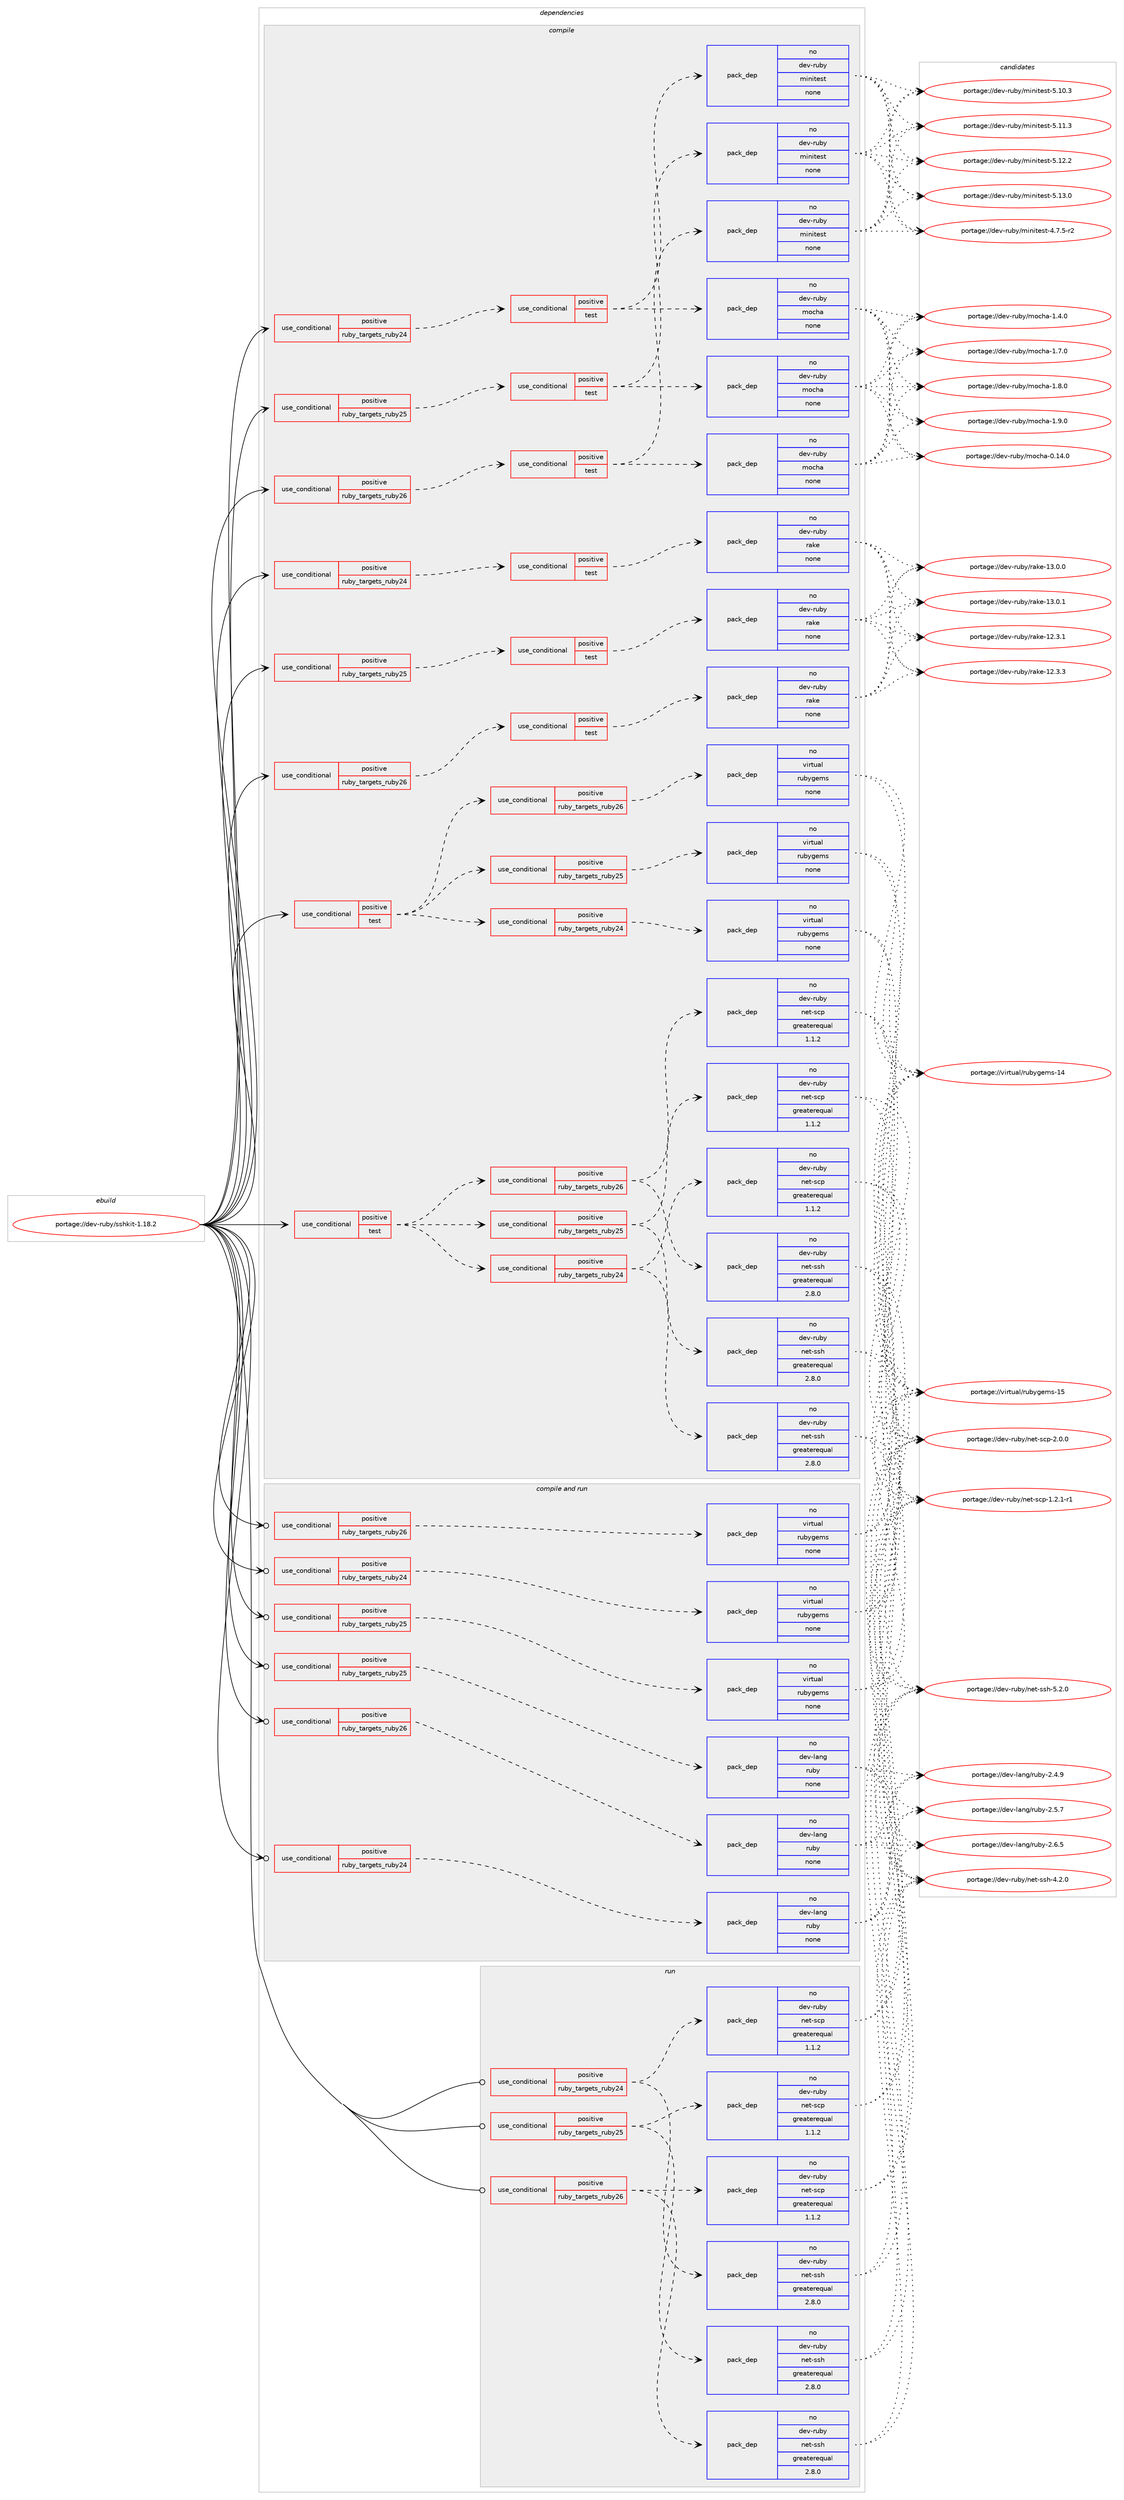digraph prolog {

# *************
# Graph options
# *************

newrank=true;
concentrate=true;
compound=true;
graph [rankdir=LR,fontname=Helvetica,fontsize=10,ranksep=1.5];#, ranksep=2.5, nodesep=0.2];
edge  [arrowhead=vee];
node  [fontname=Helvetica,fontsize=10];

# **********
# The ebuild
# **********

subgraph cluster_leftcol {
color=gray;
rank=same;
label=<<i>ebuild</i>>;
id [label="portage://dev-ruby/sshkit-1.18.2", color=red, width=4, href="../dev-ruby/sshkit-1.18.2.svg"];
}

# ****************
# The dependencies
# ****************

subgraph cluster_midcol {
color=gray;
label=<<i>dependencies</i>>;
subgraph cluster_compile {
fillcolor="#eeeeee";
style=filled;
label=<<i>compile</i>>;
subgraph cond67297 {
dependency251595 [label=<<TABLE BORDER="0" CELLBORDER="1" CELLSPACING="0" CELLPADDING="4"><TR><TD ROWSPAN="3" CELLPADDING="10">use_conditional</TD></TR><TR><TD>positive</TD></TR><TR><TD>ruby_targets_ruby24</TD></TR></TABLE>>, shape=none, color=red];
subgraph cond67298 {
dependency251596 [label=<<TABLE BORDER="0" CELLBORDER="1" CELLSPACING="0" CELLPADDING="4"><TR><TD ROWSPAN="3" CELLPADDING="10">use_conditional</TD></TR><TR><TD>positive</TD></TR><TR><TD>test</TD></TR></TABLE>>, shape=none, color=red];
subgraph pack180737 {
dependency251597 [label=<<TABLE BORDER="0" CELLBORDER="1" CELLSPACING="0" CELLPADDING="4" WIDTH="220"><TR><TD ROWSPAN="6" CELLPADDING="30">pack_dep</TD></TR><TR><TD WIDTH="110">no</TD></TR><TR><TD>dev-ruby</TD></TR><TR><TD>minitest</TD></TR><TR><TD>none</TD></TR><TR><TD></TD></TR></TABLE>>, shape=none, color=blue];
}
dependency251596:e -> dependency251597:w [weight=20,style="dashed",arrowhead="vee"];
subgraph pack180738 {
dependency251598 [label=<<TABLE BORDER="0" CELLBORDER="1" CELLSPACING="0" CELLPADDING="4" WIDTH="220"><TR><TD ROWSPAN="6" CELLPADDING="30">pack_dep</TD></TR><TR><TD WIDTH="110">no</TD></TR><TR><TD>dev-ruby</TD></TR><TR><TD>mocha</TD></TR><TR><TD>none</TD></TR><TR><TD></TD></TR></TABLE>>, shape=none, color=blue];
}
dependency251596:e -> dependency251598:w [weight=20,style="dashed",arrowhead="vee"];
}
dependency251595:e -> dependency251596:w [weight=20,style="dashed",arrowhead="vee"];
}
id:e -> dependency251595:w [weight=20,style="solid",arrowhead="vee"];
subgraph cond67299 {
dependency251599 [label=<<TABLE BORDER="0" CELLBORDER="1" CELLSPACING="0" CELLPADDING="4"><TR><TD ROWSPAN="3" CELLPADDING="10">use_conditional</TD></TR><TR><TD>positive</TD></TR><TR><TD>ruby_targets_ruby24</TD></TR></TABLE>>, shape=none, color=red];
subgraph cond67300 {
dependency251600 [label=<<TABLE BORDER="0" CELLBORDER="1" CELLSPACING="0" CELLPADDING="4"><TR><TD ROWSPAN="3" CELLPADDING="10">use_conditional</TD></TR><TR><TD>positive</TD></TR><TR><TD>test</TD></TR></TABLE>>, shape=none, color=red];
subgraph pack180739 {
dependency251601 [label=<<TABLE BORDER="0" CELLBORDER="1" CELLSPACING="0" CELLPADDING="4" WIDTH="220"><TR><TD ROWSPAN="6" CELLPADDING="30">pack_dep</TD></TR><TR><TD WIDTH="110">no</TD></TR><TR><TD>dev-ruby</TD></TR><TR><TD>rake</TD></TR><TR><TD>none</TD></TR><TR><TD></TD></TR></TABLE>>, shape=none, color=blue];
}
dependency251600:e -> dependency251601:w [weight=20,style="dashed",arrowhead="vee"];
}
dependency251599:e -> dependency251600:w [weight=20,style="dashed",arrowhead="vee"];
}
id:e -> dependency251599:w [weight=20,style="solid",arrowhead="vee"];
subgraph cond67301 {
dependency251602 [label=<<TABLE BORDER="0" CELLBORDER="1" CELLSPACING="0" CELLPADDING="4"><TR><TD ROWSPAN="3" CELLPADDING="10">use_conditional</TD></TR><TR><TD>positive</TD></TR><TR><TD>ruby_targets_ruby25</TD></TR></TABLE>>, shape=none, color=red];
subgraph cond67302 {
dependency251603 [label=<<TABLE BORDER="0" CELLBORDER="1" CELLSPACING="0" CELLPADDING="4"><TR><TD ROWSPAN="3" CELLPADDING="10">use_conditional</TD></TR><TR><TD>positive</TD></TR><TR><TD>test</TD></TR></TABLE>>, shape=none, color=red];
subgraph pack180740 {
dependency251604 [label=<<TABLE BORDER="0" CELLBORDER="1" CELLSPACING="0" CELLPADDING="4" WIDTH="220"><TR><TD ROWSPAN="6" CELLPADDING="30">pack_dep</TD></TR><TR><TD WIDTH="110">no</TD></TR><TR><TD>dev-ruby</TD></TR><TR><TD>minitest</TD></TR><TR><TD>none</TD></TR><TR><TD></TD></TR></TABLE>>, shape=none, color=blue];
}
dependency251603:e -> dependency251604:w [weight=20,style="dashed",arrowhead="vee"];
subgraph pack180741 {
dependency251605 [label=<<TABLE BORDER="0" CELLBORDER="1" CELLSPACING="0" CELLPADDING="4" WIDTH="220"><TR><TD ROWSPAN="6" CELLPADDING="30">pack_dep</TD></TR><TR><TD WIDTH="110">no</TD></TR><TR><TD>dev-ruby</TD></TR><TR><TD>mocha</TD></TR><TR><TD>none</TD></TR><TR><TD></TD></TR></TABLE>>, shape=none, color=blue];
}
dependency251603:e -> dependency251605:w [weight=20,style="dashed",arrowhead="vee"];
}
dependency251602:e -> dependency251603:w [weight=20,style="dashed",arrowhead="vee"];
}
id:e -> dependency251602:w [weight=20,style="solid",arrowhead="vee"];
subgraph cond67303 {
dependency251606 [label=<<TABLE BORDER="0" CELLBORDER="1" CELLSPACING="0" CELLPADDING="4"><TR><TD ROWSPAN="3" CELLPADDING="10">use_conditional</TD></TR><TR><TD>positive</TD></TR><TR><TD>ruby_targets_ruby25</TD></TR></TABLE>>, shape=none, color=red];
subgraph cond67304 {
dependency251607 [label=<<TABLE BORDER="0" CELLBORDER="1" CELLSPACING="0" CELLPADDING="4"><TR><TD ROWSPAN="3" CELLPADDING="10">use_conditional</TD></TR><TR><TD>positive</TD></TR><TR><TD>test</TD></TR></TABLE>>, shape=none, color=red];
subgraph pack180742 {
dependency251608 [label=<<TABLE BORDER="0" CELLBORDER="1" CELLSPACING="0" CELLPADDING="4" WIDTH="220"><TR><TD ROWSPAN="6" CELLPADDING="30">pack_dep</TD></TR><TR><TD WIDTH="110">no</TD></TR><TR><TD>dev-ruby</TD></TR><TR><TD>rake</TD></TR><TR><TD>none</TD></TR><TR><TD></TD></TR></TABLE>>, shape=none, color=blue];
}
dependency251607:e -> dependency251608:w [weight=20,style="dashed",arrowhead="vee"];
}
dependency251606:e -> dependency251607:w [weight=20,style="dashed",arrowhead="vee"];
}
id:e -> dependency251606:w [weight=20,style="solid",arrowhead="vee"];
subgraph cond67305 {
dependency251609 [label=<<TABLE BORDER="0" CELLBORDER="1" CELLSPACING="0" CELLPADDING="4"><TR><TD ROWSPAN="3" CELLPADDING="10">use_conditional</TD></TR><TR><TD>positive</TD></TR><TR><TD>ruby_targets_ruby26</TD></TR></TABLE>>, shape=none, color=red];
subgraph cond67306 {
dependency251610 [label=<<TABLE BORDER="0" CELLBORDER="1" CELLSPACING="0" CELLPADDING="4"><TR><TD ROWSPAN="3" CELLPADDING="10">use_conditional</TD></TR><TR><TD>positive</TD></TR><TR><TD>test</TD></TR></TABLE>>, shape=none, color=red];
subgraph pack180743 {
dependency251611 [label=<<TABLE BORDER="0" CELLBORDER="1" CELLSPACING="0" CELLPADDING="4" WIDTH="220"><TR><TD ROWSPAN="6" CELLPADDING="30">pack_dep</TD></TR><TR><TD WIDTH="110">no</TD></TR><TR><TD>dev-ruby</TD></TR><TR><TD>minitest</TD></TR><TR><TD>none</TD></TR><TR><TD></TD></TR></TABLE>>, shape=none, color=blue];
}
dependency251610:e -> dependency251611:w [weight=20,style="dashed",arrowhead="vee"];
subgraph pack180744 {
dependency251612 [label=<<TABLE BORDER="0" CELLBORDER="1" CELLSPACING="0" CELLPADDING="4" WIDTH="220"><TR><TD ROWSPAN="6" CELLPADDING="30">pack_dep</TD></TR><TR><TD WIDTH="110">no</TD></TR><TR><TD>dev-ruby</TD></TR><TR><TD>mocha</TD></TR><TR><TD>none</TD></TR><TR><TD></TD></TR></TABLE>>, shape=none, color=blue];
}
dependency251610:e -> dependency251612:w [weight=20,style="dashed",arrowhead="vee"];
}
dependency251609:e -> dependency251610:w [weight=20,style="dashed",arrowhead="vee"];
}
id:e -> dependency251609:w [weight=20,style="solid",arrowhead="vee"];
subgraph cond67307 {
dependency251613 [label=<<TABLE BORDER="0" CELLBORDER="1" CELLSPACING="0" CELLPADDING="4"><TR><TD ROWSPAN="3" CELLPADDING="10">use_conditional</TD></TR><TR><TD>positive</TD></TR><TR><TD>ruby_targets_ruby26</TD></TR></TABLE>>, shape=none, color=red];
subgraph cond67308 {
dependency251614 [label=<<TABLE BORDER="0" CELLBORDER="1" CELLSPACING="0" CELLPADDING="4"><TR><TD ROWSPAN="3" CELLPADDING="10">use_conditional</TD></TR><TR><TD>positive</TD></TR><TR><TD>test</TD></TR></TABLE>>, shape=none, color=red];
subgraph pack180745 {
dependency251615 [label=<<TABLE BORDER="0" CELLBORDER="1" CELLSPACING="0" CELLPADDING="4" WIDTH="220"><TR><TD ROWSPAN="6" CELLPADDING="30">pack_dep</TD></TR><TR><TD WIDTH="110">no</TD></TR><TR><TD>dev-ruby</TD></TR><TR><TD>rake</TD></TR><TR><TD>none</TD></TR><TR><TD></TD></TR></TABLE>>, shape=none, color=blue];
}
dependency251614:e -> dependency251615:w [weight=20,style="dashed",arrowhead="vee"];
}
dependency251613:e -> dependency251614:w [weight=20,style="dashed",arrowhead="vee"];
}
id:e -> dependency251613:w [weight=20,style="solid",arrowhead="vee"];
subgraph cond67309 {
dependency251616 [label=<<TABLE BORDER="0" CELLBORDER="1" CELLSPACING="0" CELLPADDING="4"><TR><TD ROWSPAN="3" CELLPADDING="10">use_conditional</TD></TR><TR><TD>positive</TD></TR><TR><TD>test</TD></TR></TABLE>>, shape=none, color=red];
subgraph cond67310 {
dependency251617 [label=<<TABLE BORDER="0" CELLBORDER="1" CELLSPACING="0" CELLPADDING="4"><TR><TD ROWSPAN="3" CELLPADDING="10">use_conditional</TD></TR><TR><TD>positive</TD></TR><TR><TD>ruby_targets_ruby24</TD></TR></TABLE>>, shape=none, color=red];
subgraph pack180746 {
dependency251618 [label=<<TABLE BORDER="0" CELLBORDER="1" CELLSPACING="0" CELLPADDING="4" WIDTH="220"><TR><TD ROWSPAN="6" CELLPADDING="30">pack_dep</TD></TR><TR><TD WIDTH="110">no</TD></TR><TR><TD>dev-ruby</TD></TR><TR><TD>net-ssh</TD></TR><TR><TD>greaterequal</TD></TR><TR><TD>2.8.0</TD></TR></TABLE>>, shape=none, color=blue];
}
dependency251617:e -> dependency251618:w [weight=20,style="dashed",arrowhead="vee"];
subgraph pack180747 {
dependency251619 [label=<<TABLE BORDER="0" CELLBORDER="1" CELLSPACING="0" CELLPADDING="4" WIDTH="220"><TR><TD ROWSPAN="6" CELLPADDING="30">pack_dep</TD></TR><TR><TD WIDTH="110">no</TD></TR><TR><TD>dev-ruby</TD></TR><TR><TD>net-scp</TD></TR><TR><TD>greaterequal</TD></TR><TR><TD>1.1.2</TD></TR></TABLE>>, shape=none, color=blue];
}
dependency251617:e -> dependency251619:w [weight=20,style="dashed",arrowhead="vee"];
}
dependency251616:e -> dependency251617:w [weight=20,style="dashed",arrowhead="vee"];
subgraph cond67311 {
dependency251620 [label=<<TABLE BORDER="0" CELLBORDER="1" CELLSPACING="0" CELLPADDING="4"><TR><TD ROWSPAN="3" CELLPADDING="10">use_conditional</TD></TR><TR><TD>positive</TD></TR><TR><TD>ruby_targets_ruby25</TD></TR></TABLE>>, shape=none, color=red];
subgraph pack180748 {
dependency251621 [label=<<TABLE BORDER="0" CELLBORDER="1" CELLSPACING="0" CELLPADDING="4" WIDTH="220"><TR><TD ROWSPAN="6" CELLPADDING="30">pack_dep</TD></TR><TR><TD WIDTH="110">no</TD></TR><TR><TD>dev-ruby</TD></TR><TR><TD>net-ssh</TD></TR><TR><TD>greaterequal</TD></TR><TR><TD>2.8.0</TD></TR></TABLE>>, shape=none, color=blue];
}
dependency251620:e -> dependency251621:w [weight=20,style="dashed",arrowhead="vee"];
subgraph pack180749 {
dependency251622 [label=<<TABLE BORDER="0" CELLBORDER="1" CELLSPACING="0" CELLPADDING="4" WIDTH="220"><TR><TD ROWSPAN="6" CELLPADDING="30">pack_dep</TD></TR><TR><TD WIDTH="110">no</TD></TR><TR><TD>dev-ruby</TD></TR><TR><TD>net-scp</TD></TR><TR><TD>greaterequal</TD></TR><TR><TD>1.1.2</TD></TR></TABLE>>, shape=none, color=blue];
}
dependency251620:e -> dependency251622:w [weight=20,style="dashed",arrowhead="vee"];
}
dependency251616:e -> dependency251620:w [weight=20,style="dashed",arrowhead="vee"];
subgraph cond67312 {
dependency251623 [label=<<TABLE BORDER="0" CELLBORDER="1" CELLSPACING="0" CELLPADDING="4"><TR><TD ROWSPAN="3" CELLPADDING="10">use_conditional</TD></TR><TR><TD>positive</TD></TR><TR><TD>ruby_targets_ruby26</TD></TR></TABLE>>, shape=none, color=red];
subgraph pack180750 {
dependency251624 [label=<<TABLE BORDER="0" CELLBORDER="1" CELLSPACING="0" CELLPADDING="4" WIDTH="220"><TR><TD ROWSPAN="6" CELLPADDING="30">pack_dep</TD></TR><TR><TD WIDTH="110">no</TD></TR><TR><TD>dev-ruby</TD></TR><TR><TD>net-ssh</TD></TR><TR><TD>greaterequal</TD></TR><TR><TD>2.8.0</TD></TR></TABLE>>, shape=none, color=blue];
}
dependency251623:e -> dependency251624:w [weight=20,style="dashed",arrowhead="vee"];
subgraph pack180751 {
dependency251625 [label=<<TABLE BORDER="0" CELLBORDER="1" CELLSPACING="0" CELLPADDING="4" WIDTH="220"><TR><TD ROWSPAN="6" CELLPADDING="30">pack_dep</TD></TR><TR><TD WIDTH="110">no</TD></TR><TR><TD>dev-ruby</TD></TR><TR><TD>net-scp</TD></TR><TR><TD>greaterequal</TD></TR><TR><TD>1.1.2</TD></TR></TABLE>>, shape=none, color=blue];
}
dependency251623:e -> dependency251625:w [weight=20,style="dashed",arrowhead="vee"];
}
dependency251616:e -> dependency251623:w [weight=20,style="dashed",arrowhead="vee"];
}
id:e -> dependency251616:w [weight=20,style="solid",arrowhead="vee"];
subgraph cond67313 {
dependency251626 [label=<<TABLE BORDER="0" CELLBORDER="1" CELLSPACING="0" CELLPADDING="4"><TR><TD ROWSPAN="3" CELLPADDING="10">use_conditional</TD></TR><TR><TD>positive</TD></TR><TR><TD>test</TD></TR></TABLE>>, shape=none, color=red];
subgraph cond67314 {
dependency251627 [label=<<TABLE BORDER="0" CELLBORDER="1" CELLSPACING="0" CELLPADDING="4"><TR><TD ROWSPAN="3" CELLPADDING="10">use_conditional</TD></TR><TR><TD>positive</TD></TR><TR><TD>ruby_targets_ruby24</TD></TR></TABLE>>, shape=none, color=red];
subgraph pack180752 {
dependency251628 [label=<<TABLE BORDER="0" CELLBORDER="1" CELLSPACING="0" CELLPADDING="4" WIDTH="220"><TR><TD ROWSPAN="6" CELLPADDING="30">pack_dep</TD></TR><TR><TD WIDTH="110">no</TD></TR><TR><TD>virtual</TD></TR><TR><TD>rubygems</TD></TR><TR><TD>none</TD></TR><TR><TD></TD></TR></TABLE>>, shape=none, color=blue];
}
dependency251627:e -> dependency251628:w [weight=20,style="dashed",arrowhead="vee"];
}
dependency251626:e -> dependency251627:w [weight=20,style="dashed",arrowhead="vee"];
subgraph cond67315 {
dependency251629 [label=<<TABLE BORDER="0" CELLBORDER="1" CELLSPACING="0" CELLPADDING="4"><TR><TD ROWSPAN="3" CELLPADDING="10">use_conditional</TD></TR><TR><TD>positive</TD></TR><TR><TD>ruby_targets_ruby25</TD></TR></TABLE>>, shape=none, color=red];
subgraph pack180753 {
dependency251630 [label=<<TABLE BORDER="0" CELLBORDER="1" CELLSPACING="0" CELLPADDING="4" WIDTH="220"><TR><TD ROWSPAN="6" CELLPADDING="30">pack_dep</TD></TR><TR><TD WIDTH="110">no</TD></TR><TR><TD>virtual</TD></TR><TR><TD>rubygems</TD></TR><TR><TD>none</TD></TR><TR><TD></TD></TR></TABLE>>, shape=none, color=blue];
}
dependency251629:e -> dependency251630:w [weight=20,style="dashed",arrowhead="vee"];
}
dependency251626:e -> dependency251629:w [weight=20,style="dashed",arrowhead="vee"];
subgraph cond67316 {
dependency251631 [label=<<TABLE BORDER="0" CELLBORDER="1" CELLSPACING="0" CELLPADDING="4"><TR><TD ROWSPAN="3" CELLPADDING="10">use_conditional</TD></TR><TR><TD>positive</TD></TR><TR><TD>ruby_targets_ruby26</TD></TR></TABLE>>, shape=none, color=red];
subgraph pack180754 {
dependency251632 [label=<<TABLE BORDER="0" CELLBORDER="1" CELLSPACING="0" CELLPADDING="4" WIDTH="220"><TR><TD ROWSPAN="6" CELLPADDING="30">pack_dep</TD></TR><TR><TD WIDTH="110">no</TD></TR><TR><TD>virtual</TD></TR><TR><TD>rubygems</TD></TR><TR><TD>none</TD></TR><TR><TD></TD></TR></TABLE>>, shape=none, color=blue];
}
dependency251631:e -> dependency251632:w [weight=20,style="dashed",arrowhead="vee"];
}
dependency251626:e -> dependency251631:w [weight=20,style="dashed",arrowhead="vee"];
}
id:e -> dependency251626:w [weight=20,style="solid",arrowhead="vee"];
}
subgraph cluster_compileandrun {
fillcolor="#eeeeee";
style=filled;
label=<<i>compile and run</i>>;
subgraph cond67317 {
dependency251633 [label=<<TABLE BORDER="0" CELLBORDER="1" CELLSPACING="0" CELLPADDING="4"><TR><TD ROWSPAN="3" CELLPADDING="10">use_conditional</TD></TR><TR><TD>positive</TD></TR><TR><TD>ruby_targets_ruby24</TD></TR></TABLE>>, shape=none, color=red];
subgraph pack180755 {
dependency251634 [label=<<TABLE BORDER="0" CELLBORDER="1" CELLSPACING="0" CELLPADDING="4" WIDTH="220"><TR><TD ROWSPAN="6" CELLPADDING="30">pack_dep</TD></TR><TR><TD WIDTH="110">no</TD></TR><TR><TD>dev-lang</TD></TR><TR><TD>ruby</TD></TR><TR><TD>none</TD></TR><TR><TD></TD></TR></TABLE>>, shape=none, color=blue];
}
dependency251633:e -> dependency251634:w [weight=20,style="dashed",arrowhead="vee"];
}
id:e -> dependency251633:w [weight=20,style="solid",arrowhead="odotvee"];
subgraph cond67318 {
dependency251635 [label=<<TABLE BORDER="0" CELLBORDER="1" CELLSPACING="0" CELLPADDING="4"><TR><TD ROWSPAN="3" CELLPADDING="10">use_conditional</TD></TR><TR><TD>positive</TD></TR><TR><TD>ruby_targets_ruby24</TD></TR></TABLE>>, shape=none, color=red];
subgraph pack180756 {
dependency251636 [label=<<TABLE BORDER="0" CELLBORDER="1" CELLSPACING="0" CELLPADDING="4" WIDTH="220"><TR><TD ROWSPAN="6" CELLPADDING="30">pack_dep</TD></TR><TR><TD WIDTH="110">no</TD></TR><TR><TD>virtual</TD></TR><TR><TD>rubygems</TD></TR><TR><TD>none</TD></TR><TR><TD></TD></TR></TABLE>>, shape=none, color=blue];
}
dependency251635:e -> dependency251636:w [weight=20,style="dashed",arrowhead="vee"];
}
id:e -> dependency251635:w [weight=20,style="solid",arrowhead="odotvee"];
subgraph cond67319 {
dependency251637 [label=<<TABLE BORDER="0" CELLBORDER="1" CELLSPACING="0" CELLPADDING="4"><TR><TD ROWSPAN="3" CELLPADDING="10">use_conditional</TD></TR><TR><TD>positive</TD></TR><TR><TD>ruby_targets_ruby25</TD></TR></TABLE>>, shape=none, color=red];
subgraph pack180757 {
dependency251638 [label=<<TABLE BORDER="0" CELLBORDER="1" CELLSPACING="0" CELLPADDING="4" WIDTH="220"><TR><TD ROWSPAN="6" CELLPADDING="30">pack_dep</TD></TR><TR><TD WIDTH="110">no</TD></TR><TR><TD>dev-lang</TD></TR><TR><TD>ruby</TD></TR><TR><TD>none</TD></TR><TR><TD></TD></TR></TABLE>>, shape=none, color=blue];
}
dependency251637:e -> dependency251638:w [weight=20,style="dashed",arrowhead="vee"];
}
id:e -> dependency251637:w [weight=20,style="solid",arrowhead="odotvee"];
subgraph cond67320 {
dependency251639 [label=<<TABLE BORDER="0" CELLBORDER="1" CELLSPACING="0" CELLPADDING="4"><TR><TD ROWSPAN="3" CELLPADDING="10">use_conditional</TD></TR><TR><TD>positive</TD></TR><TR><TD>ruby_targets_ruby25</TD></TR></TABLE>>, shape=none, color=red];
subgraph pack180758 {
dependency251640 [label=<<TABLE BORDER="0" CELLBORDER="1" CELLSPACING="0" CELLPADDING="4" WIDTH="220"><TR><TD ROWSPAN="6" CELLPADDING="30">pack_dep</TD></TR><TR><TD WIDTH="110">no</TD></TR><TR><TD>virtual</TD></TR><TR><TD>rubygems</TD></TR><TR><TD>none</TD></TR><TR><TD></TD></TR></TABLE>>, shape=none, color=blue];
}
dependency251639:e -> dependency251640:w [weight=20,style="dashed",arrowhead="vee"];
}
id:e -> dependency251639:w [weight=20,style="solid",arrowhead="odotvee"];
subgraph cond67321 {
dependency251641 [label=<<TABLE BORDER="0" CELLBORDER="1" CELLSPACING="0" CELLPADDING="4"><TR><TD ROWSPAN="3" CELLPADDING="10">use_conditional</TD></TR><TR><TD>positive</TD></TR><TR><TD>ruby_targets_ruby26</TD></TR></TABLE>>, shape=none, color=red];
subgraph pack180759 {
dependency251642 [label=<<TABLE BORDER="0" CELLBORDER="1" CELLSPACING="0" CELLPADDING="4" WIDTH="220"><TR><TD ROWSPAN="6" CELLPADDING="30">pack_dep</TD></TR><TR><TD WIDTH="110">no</TD></TR><TR><TD>dev-lang</TD></TR><TR><TD>ruby</TD></TR><TR><TD>none</TD></TR><TR><TD></TD></TR></TABLE>>, shape=none, color=blue];
}
dependency251641:e -> dependency251642:w [weight=20,style="dashed",arrowhead="vee"];
}
id:e -> dependency251641:w [weight=20,style="solid",arrowhead="odotvee"];
subgraph cond67322 {
dependency251643 [label=<<TABLE BORDER="0" CELLBORDER="1" CELLSPACING="0" CELLPADDING="4"><TR><TD ROWSPAN="3" CELLPADDING="10">use_conditional</TD></TR><TR><TD>positive</TD></TR><TR><TD>ruby_targets_ruby26</TD></TR></TABLE>>, shape=none, color=red];
subgraph pack180760 {
dependency251644 [label=<<TABLE BORDER="0" CELLBORDER="1" CELLSPACING="0" CELLPADDING="4" WIDTH="220"><TR><TD ROWSPAN="6" CELLPADDING="30">pack_dep</TD></TR><TR><TD WIDTH="110">no</TD></TR><TR><TD>virtual</TD></TR><TR><TD>rubygems</TD></TR><TR><TD>none</TD></TR><TR><TD></TD></TR></TABLE>>, shape=none, color=blue];
}
dependency251643:e -> dependency251644:w [weight=20,style="dashed",arrowhead="vee"];
}
id:e -> dependency251643:w [weight=20,style="solid",arrowhead="odotvee"];
}
subgraph cluster_run {
fillcolor="#eeeeee";
style=filled;
label=<<i>run</i>>;
subgraph cond67323 {
dependency251645 [label=<<TABLE BORDER="0" CELLBORDER="1" CELLSPACING="0" CELLPADDING="4"><TR><TD ROWSPAN="3" CELLPADDING="10">use_conditional</TD></TR><TR><TD>positive</TD></TR><TR><TD>ruby_targets_ruby24</TD></TR></TABLE>>, shape=none, color=red];
subgraph pack180761 {
dependency251646 [label=<<TABLE BORDER="0" CELLBORDER="1" CELLSPACING="0" CELLPADDING="4" WIDTH="220"><TR><TD ROWSPAN="6" CELLPADDING="30">pack_dep</TD></TR><TR><TD WIDTH="110">no</TD></TR><TR><TD>dev-ruby</TD></TR><TR><TD>net-ssh</TD></TR><TR><TD>greaterequal</TD></TR><TR><TD>2.8.0</TD></TR></TABLE>>, shape=none, color=blue];
}
dependency251645:e -> dependency251646:w [weight=20,style="dashed",arrowhead="vee"];
subgraph pack180762 {
dependency251647 [label=<<TABLE BORDER="0" CELLBORDER="1" CELLSPACING="0" CELLPADDING="4" WIDTH="220"><TR><TD ROWSPAN="6" CELLPADDING="30">pack_dep</TD></TR><TR><TD WIDTH="110">no</TD></TR><TR><TD>dev-ruby</TD></TR><TR><TD>net-scp</TD></TR><TR><TD>greaterequal</TD></TR><TR><TD>1.1.2</TD></TR></TABLE>>, shape=none, color=blue];
}
dependency251645:e -> dependency251647:w [weight=20,style="dashed",arrowhead="vee"];
}
id:e -> dependency251645:w [weight=20,style="solid",arrowhead="odot"];
subgraph cond67324 {
dependency251648 [label=<<TABLE BORDER="0" CELLBORDER="1" CELLSPACING="0" CELLPADDING="4"><TR><TD ROWSPAN="3" CELLPADDING="10">use_conditional</TD></TR><TR><TD>positive</TD></TR><TR><TD>ruby_targets_ruby25</TD></TR></TABLE>>, shape=none, color=red];
subgraph pack180763 {
dependency251649 [label=<<TABLE BORDER="0" CELLBORDER="1" CELLSPACING="0" CELLPADDING="4" WIDTH="220"><TR><TD ROWSPAN="6" CELLPADDING="30">pack_dep</TD></TR><TR><TD WIDTH="110">no</TD></TR><TR><TD>dev-ruby</TD></TR><TR><TD>net-ssh</TD></TR><TR><TD>greaterequal</TD></TR><TR><TD>2.8.0</TD></TR></TABLE>>, shape=none, color=blue];
}
dependency251648:e -> dependency251649:w [weight=20,style="dashed",arrowhead="vee"];
subgraph pack180764 {
dependency251650 [label=<<TABLE BORDER="0" CELLBORDER="1" CELLSPACING="0" CELLPADDING="4" WIDTH="220"><TR><TD ROWSPAN="6" CELLPADDING="30">pack_dep</TD></TR><TR><TD WIDTH="110">no</TD></TR><TR><TD>dev-ruby</TD></TR><TR><TD>net-scp</TD></TR><TR><TD>greaterequal</TD></TR><TR><TD>1.1.2</TD></TR></TABLE>>, shape=none, color=blue];
}
dependency251648:e -> dependency251650:w [weight=20,style="dashed",arrowhead="vee"];
}
id:e -> dependency251648:w [weight=20,style="solid",arrowhead="odot"];
subgraph cond67325 {
dependency251651 [label=<<TABLE BORDER="0" CELLBORDER="1" CELLSPACING="0" CELLPADDING="4"><TR><TD ROWSPAN="3" CELLPADDING="10">use_conditional</TD></TR><TR><TD>positive</TD></TR><TR><TD>ruby_targets_ruby26</TD></TR></TABLE>>, shape=none, color=red];
subgraph pack180765 {
dependency251652 [label=<<TABLE BORDER="0" CELLBORDER="1" CELLSPACING="0" CELLPADDING="4" WIDTH="220"><TR><TD ROWSPAN="6" CELLPADDING="30">pack_dep</TD></TR><TR><TD WIDTH="110">no</TD></TR><TR><TD>dev-ruby</TD></TR><TR><TD>net-ssh</TD></TR><TR><TD>greaterequal</TD></TR><TR><TD>2.8.0</TD></TR></TABLE>>, shape=none, color=blue];
}
dependency251651:e -> dependency251652:w [weight=20,style="dashed",arrowhead="vee"];
subgraph pack180766 {
dependency251653 [label=<<TABLE BORDER="0" CELLBORDER="1" CELLSPACING="0" CELLPADDING="4" WIDTH="220"><TR><TD ROWSPAN="6" CELLPADDING="30">pack_dep</TD></TR><TR><TD WIDTH="110">no</TD></TR><TR><TD>dev-ruby</TD></TR><TR><TD>net-scp</TD></TR><TR><TD>greaterequal</TD></TR><TR><TD>1.1.2</TD></TR></TABLE>>, shape=none, color=blue];
}
dependency251651:e -> dependency251653:w [weight=20,style="dashed",arrowhead="vee"];
}
id:e -> dependency251651:w [weight=20,style="solid",arrowhead="odot"];
}
}

# **************
# The candidates
# **************

subgraph cluster_choices {
rank=same;
color=gray;
label=<<i>candidates</i>>;

subgraph choice180737 {
color=black;
nodesep=1;
choiceportage1001011184511411798121471091051101051161011151164552465546534511450 [label="portage://dev-ruby/minitest-4.7.5-r2", color=red, width=4,href="../dev-ruby/minitest-4.7.5-r2.svg"];
choiceportage10010111845114117981214710910511010511610111511645534649484651 [label="portage://dev-ruby/minitest-5.10.3", color=red, width=4,href="../dev-ruby/minitest-5.10.3.svg"];
choiceportage10010111845114117981214710910511010511610111511645534649494651 [label="portage://dev-ruby/minitest-5.11.3", color=red, width=4,href="../dev-ruby/minitest-5.11.3.svg"];
choiceportage10010111845114117981214710910511010511610111511645534649504650 [label="portage://dev-ruby/minitest-5.12.2", color=red, width=4,href="../dev-ruby/minitest-5.12.2.svg"];
choiceportage10010111845114117981214710910511010511610111511645534649514648 [label="portage://dev-ruby/minitest-5.13.0", color=red, width=4,href="../dev-ruby/minitest-5.13.0.svg"];
dependency251597:e -> choiceportage1001011184511411798121471091051101051161011151164552465546534511450:w [style=dotted,weight="100"];
dependency251597:e -> choiceportage10010111845114117981214710910511010511610111511645534649484651:w [style=dotted,weight="100"];
dependency251597:e -> choiceportage10010111845114117981214710910511010511610111511645534649494651:w [style=dotted,weight="100"];
dependency251597:e -> choiceportage10010111845114117981214710910511010511610111511645534649504650:w [style=dotted,weight="100"];
dependency251597:e -> choiceportage10010111845114117981214710910511010511610111511645534649514648:w [style=dotted,weight="100"];
}
subgraph choice180738 {
color=black;
nodesep=1;
choiceportage100101118451141179812147109111991049745484649524648 [label="portage://dev-ruby/mocha-0.14.0", color=red, width=4,href="../dev-ruby/mocha-0.14.0.svg"];
choiceportage1001011184511411798121471091119910497454946524648 [label="portage://dev-ruby/mocha-1.4.0", color=red, width=4,href="../dev-ruby/mocha-1.4.0.svg"];
choiceportage1001011184511411798121471091119910497454946554648 [label="portage://dev-ruby/mocha-1.7.0", color=red, width=4,href="../dev-ruby/mocha-1.7.0.svg"];
choiceportage1001011184511411798121471091119910497454946564648 [label="portage://dev-ruby/mocha-1.8.0", color=red, width=4,href="../dev-ruby/mocha-1.8.0.svg"];
choiceportage1001011184511411798121471091119910497454946574648 [label="portage://dev-ruby/mocha-1.9.0", color=red, width=4,href="../dev-ruby/mocha-1.9.0.svg"];
dependency251598:e -> choiceportage100101118451141179812147109111991049745484649524648:w [style=dotted,weight="100"];
dependency251598:e -> choiceportage1001011184511411798121471091119910497454946524648:w [style=dotted,weight="100"];
dependency251598:e -> choiceportage1001011184511411798121471091119910497454946554648:w [style=dotted,weight="100"];
dependency251598:e -> choiceportage1001011184511411798121471091119910497454946564648:w [style=dotted,weight="100"];
dependency251598:e -> choiceportage1001011184511411798121471091119910497454946574648:w [style=dotted,weight="100"];
}
subgraph choice180739 {
color=black;
nodesep=1;
choiceportage1001011184511411798121471149710710145495046514649 [label="portage://dev-ruby/rake-12.3.1", color=red, width=4,href="../dev-ruby/rake-12.3.1.svg"];
choiceportage1001011184511411798121471149710710145495046514651 [label="portage://dev-ruby/rake-12.3.3", color=red, width=4,href="../dev-ruby/rake-12.3.3.svg"];
choiceportage1001011184511411798121471149710710145495146484648 [label="portage://dev-ruby/rake-13.0.0", color=red, width=4,href="../dev-ruby/rake-13.0.0.svg"];
choiceportage1001011184511411798121471149710710145495146484649 [label="portage://dev-ruby/rake-13.0.1", color=red, width=4,href="../dev-ruby/rake-13.0.1.svg"];
dependency251601:e -> choiceportage1001011184511411798121471149710710145495046514649:w [style=dotted,weight="100"];
dependency251601:e -> choiceportage1001011184511411798121471149710710145495046514651:w [style=dotted,weight="100"];
dependency251601:e -> choiceportage1001011184511411798121471149710710145495146484648:w [style=dotted,weight="100"];
dependency251601:e -> choiceportage1001011184511411798121471149710710145495146484649:w [style=dotted,weight="100"];
}
subgraph choice180740 {
color=black;
nodesep=1;
choiceportage1001011184511411798121471091051101051161011151164552465546534511450 [label="portage://dev-ruby/minitest-4.7.5-r2", color=red, width=4,href="../dev-ruby/minitest-4.7.5-r2.svg"];
choiceportage10010111845114117981214710910511010511610111511645534649484651 [label="portage://dev-ruby/minitest-5.10.3", color=red, width=4,href="../dev-ruby/minitest-5.10.3.svg"];
choiceportage10010111845114117981214710910511010511610111511645534649494651 [label="portage://dev-ruby/minitest-5.11.3", color=red, width=4,href="../dev-ruby/minitest-5.11.3.svg"];
choiceportage10010111845114117981214710910511010511610111511645534649504650 [label="portage://dev-ruby/minitest-5.12.2", color=red, width=4,href="../dev-ruby/minitest-5.12.2.svg"];
choiceportage10010111845114117981214710910511010511610111511645534649514648 [label="portage://dev-ruby/minitest-5.13.0", color=red, width=4,href="../dev-ruby/minitest-5.13.0.svg"];
dependency251604:e -> choiceportage1001011184511411798121471091051101051161011151164552465546534511450:w [style=dotted,weight="100"];
dependency251604:e -> choiceportage10010111845114117981214710910511010511610111511645534649484651:w [style=dotted,weight="100"];
dependency251604:e -> choiceportage10010111845114117981214710910511010511610111511645534649494651:w [style=dotted,weight="100"];
dependency251604:e -> choiceportage10010111845114117981214710910511010511610111511645534649504650:w [style=dotted,weight="100"];
dependency251604:e -> choiceportage10010111845114117981214710910511010511610111511645534649514648:w [style=dotted,weight="100"];
}
subgraph choice180741 {
color=black;
nodesep=1;
choiceportage100101118451141179812147109111991049745484649524648 [label="portage://dev-ruby/mocha-0.14.0", color=red, width=4,href="../dev-ruby/mocha-0.14.0.svg"];
choiceportage1001011184511411798121471091119910497454946524648 [label="portage://dev-ruby/mocha-1.4.0", color=red, width=4,href="../dev-ruby/mocha-1.4.0.svg"];
choiceportage1001011184511411798121471091119910497454946554648 [label="portage://dev-ruby/mocha-1.7.0", color=red, width=4,href="../dev-ruby/mocha-1.7.0.svg"];
choiceportage1001011184511411798121471091119910497454946564648 [label="portage://dev-ruby/mocha-1.8.0", color=red, width=4,href="../dev-ruby/mocha-1.8.0.svg"];
choiceportage1001011184511411798121471091119910497454946574648 [label="portage://dev-ruby/mocha-1.9.0", color=red, width=4,href="../dev-ruby/mocha-1.9.0.svg"];
dependency251605:e -> choiceportage100101118451141179812147109111991049745484649524648:w [style=dotted,weight="100"];
dependency251605:e -> choiceportage1001011184511411798121471091119910497454946524648:w [style=dotted,weight="100"];
dependency251605:e -> choiceportage1001011184511411798121471091119910497454946554648:w [style=dotted,weight="100"];
dependency251605:e -> choiceportage1001011184511411798121471091119910497454946564648:w [style=dotted,weight="100"];
dependency251605:e -> choiceportage1001011184511411798121471091119910497454946574648:w [style=dotted,weight="100"];
}
subgraph choice180742 {
color=black;
nodesep=1;
choiceportage1001011184511411798121471149710710145495046514649 [label="portage://dev-ruby/rake-12.3.1", color=red, width=4,href="../dev-ruby/rake-12.3.1.svg"];
choiceportage1001011184511411798121471149710710145495046514651 [label="portage://dev-ruby/rake-12.3.3", color=red, width=4,href="../dev-ruby/rake-12.3.3.svg"];
choiceportage1001011184511411798121471149710710145495146484648 [label="portage://dev-ruby/rake-13.0.0", color=red, width=4,href="../dev-ruby/rake-13.0.0.svg"];
choiceportage1001011184511411798121471149710710145495146484649 [label="portage://dev-ruby/rake-13.0.1", color=red, width=4,href="../dev-ruby/rake-13.0.1.svg"];
dependency251608:e -> choiceportage1001011184511411798121471149710710145495046514649:w [style=dotted,weight="100"];
dependency251608:e -> choiceportage1001011184511411798121471149710710145495046514651:w [style=dotted,weight="100"];
dependency251608:e -> choiceportage1001011184511411798121471149710710145495146484648:w [style=dotted,weight="100"];
dependency251608:e -> choiceportage1001011184511411798121471149710710145495146484649:w [style=dotted,weight="100"];
}
subgraph choice180743 {
color=black;
nodesep=1;
choiceportage1001011184511411798121471091051101051161011151164552465546534511450 [label="portage://dev-ruby/minitest-4.7.5-r2", color=red, width=4,href="../dev-ruby/minitest-4.7.5-r2.svg"];
choiceportage10010111845114117981214710910511010511610111511645534649484651 [label="portage://dev-ruby/minitest-5.10.3", color=red, width=4,href="../dev-ruby/minitest-5.10.3.svg"];
choiceportage10010111845114117981214710910511010511610111511645534649494651 [label="portage://dev-ruby/minitest-5.11.3", color=red, width=4,href="../dev-ruby/minitest-5.11.3.svg"];
choiceportage10010111845114117981214710910511010511610111511645534649504650 [label="portage://dev-ruby/minitest-5.12.2", color=red, width=4,href="../dev-ruby/minitest-5.12.2.svg"];
choiceportage10010111845114117981214710910511010511610111511645534649514648 [label="portage://dev-ruby/minitest-5.13.0", color=red, width=4,href="../dev-ruby/minitest-5.13.0.svg"];
dependency251611:e -> choiceportage1001011184511411798121471091051101051161011151164552465546534511450:w [style=dotted,weight="100"];
dependency251611:e -> choiceportage10010111845114117981214710910511010511610111511645534649484651:w [style=dotted,weight="100"];
dependency251611:e -> choiceportage10010111845114117981214710910511010511610111511645534649494651:w [style=dotted,weight="100"];
dependency251611:e -> choiceportage10010111845114117981214710910511010511610111511645534649504650:w [style=dotted,weight="100"];
dependency251611:e -> choiceportage10010111845114117981214710910511010511610111511645534649514648:w [style=dotted,weight="100"];
}
subgraph choice180744 {
color=black;
nodesep=1;
choiceportage100101118451141179812147109111991049745484649524648 [label="portage://dev-ruby/mocha-0.14.0", color=red, width=4,href="../dev-ruby/mocha-0.14.0.svg"];
choiceportage1001011184511411798121471091119910497454946524648 [label="portage://dev-ruby/mocha-1.4.0", color=red, width=4,href="../dev-ruby/mocha-1.4.0.svg"];
choiceportage1001011184511411798121471091119910497454946554648 [label="portage://dev-ruby/mocha-1.7.0", color=red, width=4,href="../dev-ruby/mocha-1.7.0.svg"];
choiceportage1001011184511411798121471091119910497454946564648 [label="portage://dev-ruby/mocha-1.8.0", color=red, width=4,href="../dev-ruby/mocha-1.8.0.svg"];
choiceportage1001011184511411798121471091119910497454946574648 [label="portage://dev-ruby/mocha-1.9.0", color=red, width=4,href="../dev-ruby/mocha-1.9.0.svg"];
dependency251612:e -> choiceportage100101118451141179812147109111991049745484649524648:w [style=dotted,weight="100"];
dependency251612:e -> choiceportage1001011184511411798121471091119910497454946524648:w [style=dotted,weight="100"];
dependency251612:e -> choiceportage1001011184511411798121471091119910497454946554648:w [style=dotted,weight="100"];
dependency251612:e -> choiceportage1001011184511411798121471091119910497454946564648:w [style=dotted,weight="100"];
dependency251612:e -> choiceportage1001011184511411798121471091119910497454946574648:w [style=dotted,weight="100"];
}
subgraph choice180745 {
color=black;
nodesep=1;
choiceportage1001011184511411798121471149710710145495046514649 [label="portage://dev-ruby/rake-12.3.1", color=red, width=4,href="../dev-ruby/rake-12.3.1.svg"];
choiceportage1001011184511411798121471149710710145495046514651 [label="portage://dev-ruby/rake-12.3.3", color=red, width=4,href="../dev-ruby/rake-12.3.3.svg"];
choiceportage1001011184511411798121471149710710145495146484648 [label="portage://dev-ruby/rake-13.0.0", color=red, width=4,href="../dev-ruby/rake-13.0.0.svg"];
choiceportage1001011184511411798121471149710710145495146484649 [label="portage://dev-ruby/rake-13.0.1", color=red, width=4,href="../dev-ruby/rake-13.0.1.svg"];
dependency251615:e -> choiceportage1001011184511411798121471149710710145495046514649:w [style=dotted,weight="100"];
dependency251615:e -> choiceportage1001011184511411798121471149710710145495046514651:w [style=dotted,weight="100"];
dependency251615:e -> choiceportage1001011184511411798121471149710710145495146484648:w [style=dotted,weight="100"];
dependency251615:e -> choiceportage1001011184511411798121471149710710145495146484649:w [style=dotted,weight="100"];
}
subgraph choice180746 {
color=black;
nodesep=1;
choiceportage10010111845114117981214711010111645115115104455246504648 [label="portage://dev-ruby/net-ssh-4.2.0", color=red, width=4,href="../dev-ruby/net-ssh-4.2.0.svg"];
choiceportage10010111845114117981214711010111645115115104455346504648 [label="portage://dev-ruby/net-ssh-5.2.0", color=red, width=4,href="../dev-ruby/net-ssh-5.2.0.svg"];
dependency251618:e -> choiceportage10010111845114117981214711010111645115115104455246504648:w [style=dotted,weight="100"];
dependency251618:e -> choiceportage10010111845114117981214711010111645115115104455346504648:w [style=dotted,weight="100"];
}
subgraph choice180747 {
color=black;
nodesep=1;
choiceportage10010111845114117981214711010111645115991124549465046494511449 [label="portage://dev-ruby/net-scp-1.2.1-r1", color=red, width=4,href="../dev-ruby/net-scp-1.2.1-r1.svg"];
choiceportage1001011184511411798121471101011164511599112455046484648 [label="portage://dev-ruby/net-scp-2.0.0", color=red, width=4,href="../dev-ruby/net-scp-2.0.0.svg"];
dependency251619:e -> choiceportage10010111845114117981214711010111645115991124549465046494511449:w [style=dotted,weight="100"];
dependency251619:e -> choiceportage1001011184511411798121471101011164511599112455046484648:w [style=dotted,weight="100"];
}
subgraph choice180748 {
color=black;
nodesep=1;
choiceportage10010111845114117981214711010111645115115104455246504648 [label="portage://dev-ruby/net-ssh-4.2.0", color=red, width=4,href="../dev-ruby/net-ssh-4.2.0.svg"];
choiceportage10010111845114117981214711010111645115115104455346504648 [label="portage://dev-ruby/net-ssh-5.2.0", color=red, width=4,href="../dev-ruby/net-ssh-5.2.0.svg"];
dependency251621:e -> choiceportage10010111845114117981214711010111645115115104455246504648:w [style=dotted,weight="100"];
dependency251621:e -> choiceportage10010111845114117981214711010111645115115104455346504648:w [style=dotted,weight="100"];
}
subgraph choice180749 {
color=black;
nodesep=1;
choiceportage10010111845114117981214711010111645115991124549465046494511449 [label="portage://dev-ruby/net-scp-1.2.1-r1", color=red, width=4,href="../dev-ruby/net-scp-1.2.1-r1.svg"];
choiceportage1001011184511411798121471101011164511599112455046484648 [label="portage://dev-ruby/net-scp-2.0.0", color=red, width=4,href="../dev-ruby/net-scp-2.0.0.svg"];
dependency251622:e -> choiceportage10010111845114117981214711010111645115991124549465046494511449:w [style=dotted,weight="100"];
dependency251622:e -> choiceportage1001011184511411798121471101011164511599112455046484648:w [style=dotted,weight="100"];
}
subgraph choice180750 {
color=black;
nodesep=1;
choiceportage10010111845114117981214711010111645115115104455246504648 [label="portage://dev-ruby/net-ssh-4.2.0", color=red, width=4,href="../dev-ruby/net-ssh-4.2.0.svg"];
choiceportage10010111845114117981214711010111645115115104455346504648 [label="portage://dev-ruby/net-ssh-5.2.0", color=red, width=4,href="../dev-ruby/net-ssh-5.2.0.svg"];
dependency251624:e -> choiceportage10010111845114117981214711010111645115115104455246504648:w [style=dotted,weight="100"];
dependency251624:e -> choiceportage10010111845114117981214711010111645115115104455346504648:w [style=dotted,weight="100"];
}
subgraph choice180751 {
color=black;
nodesep=1;
choiceportage10010111845114117981214711010111645115991124549465046494511449 [label="portage://dev-ruby/net-scp-1.2.1-r1", color=red, width=4,href="../dev-ruby/net-scp-1.2.1-r1.svg"];
choiceportage1001011184511411798121471101011164511599112455046484648 [label="portage://dev-ruby/net-scp-2.0.0", color=red, width=4,href="../dev-ruby/net-scp-2.0.0.svg"];
dependency251625:e -> choiceportage10010111845114117981214711010111645115991124549465046494511449:w [style=dotted,weight="100"];
dependency251625:e -> choiceportage1001011184511411798121471101011164511599112455046484648:w [style=dotted,weight="100"];
}
subgraph choice180752 {
color=black;
nodesep=1;
choiceportage118105114116117971084711411798121103101109115454952 [label="portage://virtual/rubygems-14", color=red, width=4,href="../virtual/rubygems-14.svg"];
choiceportage118105114116117971084711411798121103101109115454953 [label="portage://virtual/rubygems-15", color=red, width=4,href="../virtual/rubygems-15.svg"];
dependency251628:e -> choiceportage118105114116117971084711411798121103101109115454952:w [style=dotted,weight="100"];
dependency251628:e -> choiceportage118105114116117971084711411798121103101109115454953:w [style=dotted,weight="100"];
}
subgraph choice180753 {
color=black;
nodesep=1;
choiceportage118105114116117971084711411798121103101109115454952 [label="portage://virtual/rubygems-14", color=red, width=4,href="../virtual/rubygems-14.svg"];
choiceportage118105114116117971084711411798121103101109115454953 [label="portage://virtual/rubygems-15", color=red, width=4,href="../virtual/rubygems-15.svg"];
dependency251630:e -> choiceportage118105114116117971084711411798121103101109115454952:w [style=dotted,weight="100"];
dependency251630:e -> choiceportage118105114116117971084711411798121103101109115454953:w [style=dotted,weight="100"];
}
subgraph choice180754 {
color=black;
nodesep=1;
choiceportage118105114116117971084711411798121103101109115454952 [label="portage://virtual/rubygems-14", color=red, width=4,href="../virtual/rubygems-14.svg"];
choiceportage118105114116117971084711411798121103101109115454953 [label="portage://virtual/rubygems-15", color=red, width=4,href="../virtual/rubygems-15.svg"];
dependency251632:e -> choiceportage118105114116117971084711411798121103101109115454952:w [style=dotted,weight="100"];
dependency251632:e -> choiceportage118105114116117971084711411798121103101109115454953:w [style=dotted,weight="100"];
}
subgraph choice180755 {
color=black;
nodesep=1;
choiceportage10010111845108971101034711411798121455046524657 [label="portage://dev-lang/ruby-2.4.9", color=red, width=4,href="../dev-lang/ruby-2.4.9.svg"];
choiceportage10010111845108971101034711411798121455046534655 [label="portage://dev-lang/ruby-2.5.7", color=red, width=4,href="../dev-lang/ruby-2.5.7.svg"];
choiceportage10010111845108971101034711411798121455046544653 [label="portage://dev-lang/ruby-2.6.5", color=red, width=4,href="../dev-lang/ruby-2.6.5.svg"];
dependency251634:e -> choiceportage10010111845108971101034711411798121455046524657:w [style=dotted,weight="100"];
dependency251634:e -> choiceportage10010111845108971101034711411798121455046534655:w [style=dotted,weight="100"];
dependency251634:e -> choiceportage10010111845108971101034711411798121455046544653:w [style=dotted,weight="100"];
}
subgraph choice180756 {
color=black;
nodesep=1;
choiceportage118105114116117971084711411798121103101109115454952 [label="portage://virtual/rubygems-14", color=red, width=4,href="../virtual/rubygems-14.svg"];
choiceportage118105114116117971084711411798121103101109115454953 [label="portage://virtual/rubygems-15", color=red, width=4,href="../virtual/rubygems-15.svg"];
dependency251636:e -> choiceportage118105114116117971084711411798121103101109115454952:w [style=dotted,weight="100"];
dependency251636:e -> choiceportage118105114116117971084711411798121103101109115454953:w [style=dotted,weight="100"];
}
subgraph choice180757 {
color=black;
nodesep=1;
choiceportage10010111845108971101034711411798121455046524657 [label="portage://dev-lang/ruby-2.4.9", color=red, width=4,href="../dev-lang/ruby-2.4.9.svg"];
choiceportage10010111845108971101034711411798121455046534655 [label="portage://dev-lang/ruby-2.5.7", color=red, width=4,href="../dev-lang/ruby-2.5.7.svg"];
choiceportage10010111845108971101034711411798121455046544653 [label="portage://dev-lang/ruby-2.6.5", color=red, width=4,href="../dev-lang/ruby-2.6.5.svg"];
dependency251638:e -> choiceportage10010111845108971101034711411798121455046524657:w [style=dotted,weight="100"];
dependency251638:e -> choiceportage10010111845108971101034711411798121455046534655:w [style=dotted,weight="100"];
dependency251638:e -> choiceportage10010111845108971101034711411798121455046544653:w [style=dotted,weight="100"];
}
subgraph choice180758 {
color=black;
nodesep=1;
choiceportage118105114116117971084711411798121103101109115454952 [label="portage://virtual/rubygems-14", color=red, width=4,href="../virtual/rubygems-14.svg"];
choiceportage118105114116117971084711411798121103101109115454953 [label="portage://virtual/rubygems-15", color=red, width=4,href="../virtual/rubygems-15.svg"];
dependency251640:e -> choiceportage118105114116117971084711411798121103101109115454952:w [style=dotted,weight="100"];
dependency251640:e -> choiceportage118105114116117971084711411798121103101109115454953:w [style=dotted,weight="100"];
}
subgraph choice180759 {
color=black;
nodesep=1;
choiceportage10010111845108971101034711411798121455046524657 [label="portage://dev-lang/ruby-2.4.9", color=red, width=4,href="../dev-lang/ruby-2.4.9.svg"];
choiceportage10010111845108971101034711411798121455046534655 [label="portage://dev-lang/ruby-2.5.7", color=red, width=4,href="../dev-lang/ruby-2.5.7.svg"];
choiceportage10010111845108971101034711411798121455046544653 [label="portage://dev-lang/ruby-2.6.5", color=red, width=4,href="../dev-lang/ruby-2.6.5.svg"];
dependency251642:e -> choiceportage10010111845108971101034711411798121455046524657:w [style=dotted,weight="100"];
dependency251642:e -> choiceportage10010111845108971101034711411798121455046534655:w [style=dotted,weight="100"];
dependency251642:e -> choiceportage10010111845108971101034711411798121455046544653:w [style=dotted,weight="100"];
}
subgraph choice180760 {
color=black;
nodesep=1;
choiceportage118105114116117971084711411798121103101109115454952 [label="portage://virtual/rubygems-14", color=red, width=4,href="../virtual/rubygems-14.svg"];
choiceportage118105114116117971084711411798121103101109115454953 [label="portage://virtual/rubygems-15", color=red, width=4,href="../virtual/rubygems-15.svg"];
dependency251644:e -> choiceportage118105114116117971084711411798121103101109115454952:w [style=dotted,weight="100"];
dependency251644:e -> choiceportage118105114116117971084711411798121103101109115454953:w [style=dotted,weight="100"];
}
subgraph choice180761 {
color=black;
nodesep=1;
choiceportage10010111845114117981214711010111645115115104455246504648 [label="portage://dev-ruby/net-ssh-4.2.0", color=red, width=4,href="../dev-ruby/net-ssh-4.2.0.svg"];
choiceportage10010111845114117981214711010111645115115104455346504648 [label="portage://dev-ruby/net-ssh-5.2.0", color=red, width=4,href="../dev-ruby/net-ssh-5.2.0.svg"];
dependency251646:e -> choiceportage10010111845114117981214711010111645115115104455246504648:w [style=dotted,weight="100"];
dependency251646:e -> choiceportage10010111845114117981214711010111645115115104455346504648:w [style=dotted,weight="100"];
}
subgraph choice180762 {
color=black;
nodesep=1;
choiceportage10010111845114117981214711010111645115991124549465046494511449 [label="portage://dev-ruby/net-scp-1.2.1-r1", color=red, width=4,href="../dev-ruby/net-scp-1.2.1-r1.svg"];
choiceportage1001011184511411798121471101011164511599112455046484648 [label="portage://dev-ruby/net-scp-2.0.0", color=red, width=4,href="../dev-ruby/net-scp-2.0.0.svg"];
dependency251647:e -> choiceportage10010111845114117981214711010111645115991124549465046494511449:w [style=dotted,weight="100"];
dependency251647:e -> choiceportage1001011184511411798121471101011164511599112455046484648:w [style=dotted,weight="100"];
}
subgraph choice180763 {
color=black;
nodesep=1;
choiceportage10010111845114117981214711010111645115115104455246504648 [label="portage://dev-ruby/net-ssh-4.2.0", color=red, width=4,href="../dev-ruby/net-ssh-4.2.0.svg"];
choiceportage10010111845114117981214711010111645115115104455346504648 [label="portage://dev-ruby/net-ssh-5.2.0", color=red, width=4,href="../dev-ruby/net-ssh-5.2.0.svg"];
dependency251649:e -> choiceportage10010111845114117981214711010111645115115104455246504648:w [style=dotted,weight="100"];
dependency251649:e -> choiceportage10010111845114117981214711010111645115115104455346504648:w [style=dotted,weight="100"];
}
subgraph choice180764 {
color=black;
nodesep=1;
choiceportage10010111845114117981214711010111645115991124549465046494511449 [label="portage://dev-ruby/net-scp-1.2.1-r1", color=red, width=4,href="../dev-ruby/net-scp-1.2.1-r1.svg"];
choiceportage1001011184511411798121471101011164511599112455046484648 [label="portage://dev-ruby/net-scp-2.0.0", color=red, width=4,href="../dev-ruby/net-scp-2.0.0.svg"];
dependency251650:e -> choiceportage10010111845114117981214711010111645115991124549465046494511449:w [style=dotted,weight="100"];
dependency251650:e -> choiceportage1001011184511411798121471101011164511599112455046484648:w [style=dotted,weight="100"];
}
subgraph choice180765 {
color=black;
nodesep=1;
choiceportage10010111845114117981214711010111645115115104455246504648 [label="portage://dev-ruby/net-ssh-4.2.0", color=red, width=4,href="../dev-ruby/net-ssh-4.2.0.svg"];
choiceportage10010111845114117981214711010111645115115104455346504648 [label="portage://dev-ruby/net-ssh-5.2.0", color=red, width=4,href="../dev-ruby/net-ssh-5.2.0.svg"];
dependency251652:e -> choiceportage10010111845114117981214711010111645115115104455246504648:w [style=dotted,weight="100"];
dependency251652:e -> choiceportage10010111845114117981214711010111645115115104455346504648:w [style=dotted,weight="100"];
}
subgraph choice180766 {
color=black;
nodesep=1;
choiceportage10010111845114117981214711010111645115991124549465046494511449 [label="portage://dev-ruby/net-scp-1.2.1-r1", color=red, width=4,href="../dev-ruby/net-scp-1.2.1-r1.svg"];
choiceportage1001011184511411798121471101011164511599112455046484648 [label="portage://dev-ruby/net-scp-2.0.0", color=red, width=4,href="../dev-ruby/net-scp-2.0.0.svg"];
dependency251653:e -> choiceportage10010111845114117981214711010111645115991124549465046494511449:w [style=dotted,weight="100"];
dependency251653:e -> choiceportage1001011184511411798121471101011164511599112455046484648:w [style=dotted,weight="100"];
}
}

}
